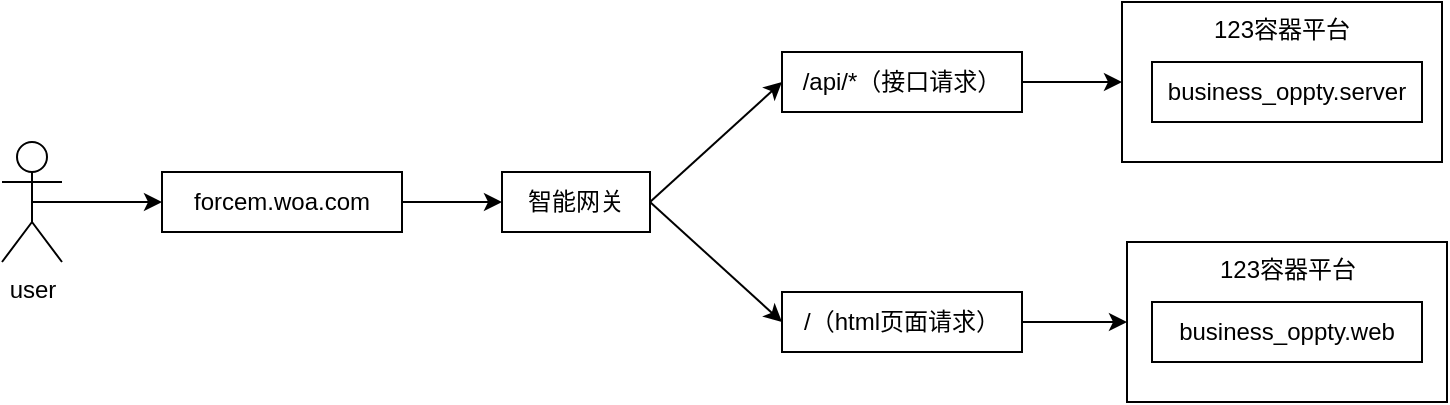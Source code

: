 <mxfile>
    <diagram id="fcxhRj-LEWh2xeWcsVfL" name="第 1 页">
        <mxGraphModel dx="1226" dy="619" grid="1" gridSize="10" guides="1" tooltips="1" connect="1" arrows="1" fold="1" page="1" pageScale="1" pageWidth="827" pageHeight="1169" background="none" math="0" shadow="0">
            <root>
                <mxCell id="0"/>
                <mxCell id="1" parent="0"/>
                <mxCell id="20" value="" style="group" vertex="1" connectable="0" parent="1">
                    <mxGeometry x="30" y="230" width="722.5" height="200" as="geometry"/>
                </mxCell>
                <mxCell id="2" value="user" style="shape=umlActor;verticalLabelPosition=bottom;verticalAlign=top;html=1;outlineConnect=0;" vertex="1" parent="20">
                    <mxGeometry y="70" width="30" height="60" as="geometry"/>
                </mxCell>
                <mxCell id="3" value="forcem.woa.com" style="rounded=0;whiteSpace=wrap;html=1;" vertex="1" parent="20">
                    <mxGeometry x="80" y="85" width="120" height="30" as="geometry"/>
                </mxCell>
                <mxCell id="4" style="edgeStyle=none;html=1;exitX=0.5;exitY=0.5;exitDx=0;exitDy=0;exitPerimeter=0;entryX=0;entryY=0.5;entryDx=0;entryDy=0;" edge="1" parent="20" source="2" target="3">
                    <mxGeometry relative="1" as="geometry"/>
                </mxCell>
                <mxCell id="5" value="/api/*（接口请求）" style="rounded=0;whiteSpace=wrap;html=1;" vertex="1" parent="20">
                    <mxGeometry x="390" y="25" width="120" height="30" as="geometry"/>
                </mxCell>
                <mxCell id="6" value="/（html页面请求）" style="rounded=0;whiteSpace=wrap;html=1;" vertex="1" parent="20">
                    <mxGeometry x="390" y="145" width="120" height="30" as="geometry"/>
                </mxCell>
                <mxCell id="12" style="edgeStyle=none;html=1;exitX=1;exitY=0.5;exitDx=0;exitDy=0;entryX=0;entryY=0.5;entryDx=0;entryDy=0;" edge="1" parent="20" source="10" target="5">
                    <mxGeometry relative="1" as="geometry"/>
                </mxCell>
                <mxCell id="13" style="edgeStyle=none;html=1;exitX=1;exitY=0.5;exitDx=0;exitDy=0;entryX=0;entryY=0.5;entryDx=0;entryDy=0;" edge="1" parent="20" source="10" target="6">
                    <mxGeometry relative="1" as="geometry"/>
                </mxCell>
                <mxCell id="10" value="智能网关" style="rounded=0;whiteSpace=wrap;html=1;" vertex="1" parent="20">
                    <mxGeometry x="250" y="85" width="74" height="30" as="geometry"/>
                </mxCell>
                <mxCell id="11" style="edgeStyle=none;html=1;exitX=1;exitY=0.5;exitDx=0;exitDy=0;entryX=0;entryY=0.5;entryDx=0;entryDy=0;" edge="1" parent="20" source="3" target="10">
                    <mxGeometry relative="1" as="geometry"/>
                </mxCell>
                <mxCell id="14" value="123容器平台" style="rounded=0;whiteSpace=wrap;html=1;verticalAlign=top;" vertex="1" parent="20">
                    <mxGeometry x="560" width="160" height="80" as="geometry"/>
                </mxCell>
                <mxCell id="16" style="edgeStyle=none;html=1;exitX=1;exitY=0.5;exitDx=0;exitDy=0;entryX=0;entryY=0.5;entryDx=0;entryDy=0;" edge="1" parent="20" source="5" target="14">
                    <mxGeometry relative="1" as="geometry"/>
                </mxCell>
                <mxCell id="15" value="business_oppty.server" style="rounded=0;whiteSpace=wrap;html=1;" vertex="1" parent="20">
                    <mxGeometry x="575" y="30" width="135" height="30" as="geometry"/>
                </mxCell>
                <mxCell id="17" value="123容器平台" style="rounded=0;whiteSpace=wrap;html=1;verticalAlign=top;" vertex="1" parent="20">
                    <mxGeometry x="562.5" y="120" width="160" height="80" as="geometry"/>
                </mxCell>
                <mxCell id="19" style="edgeStyle=none;html=1;exitX=1;exitY=0.5;exitDx=0;exitDy=0;entryX=0;entryY=0.5;entryDx=0;entryDy=0;" edge="1" parent="20" source="6" target="17">
                    <mxGeometry relative="1" as="geometry"/>
                </mxCell>
                <mxCell id="18" value="business_oppty.web" style="rounded=0;whiteSpace=wrap;html=1;" vertex="1" parent="20">
                    <mxGeometry x="575" y="150" width="135" height="30" as="geometry"/>
                </mxCell>
            </root>
        </mxGraphModel>
    </diagram>
</mxfile>